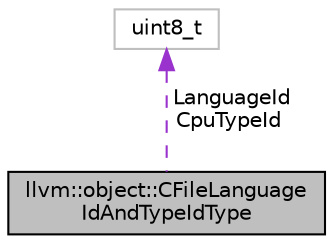 digraph "llvm::object::CFileLanguageIdAndTypeIdType"
{
 // LATEX_PDF_SIZE
  bgcolor="transparent";
  edge [fontname="Helvetica",fontsize="10",labelfontname="Helvetica",labelfontsize="10"];
  node [fontname="Helvetica",fontsize="10",shape=record];
  Node1 [label="llvm::object::CFileLanguage\lIdAndTypeIdType",height=0.2,width=0.4,color="black", fillcolor="grey75", style="filled", fontcolor="black",tooltip=" "];
  Node2 -> Node1 [dir="back",color="darkorchid3",fontsize="10",style="dashed",label=" LanguageId\nCpuTypeId" ,fontname="Helvetica"];
  Node2 [label="uint8_t",height=0.2,width=0.4,color="grey75",tooltip=" "];
}
